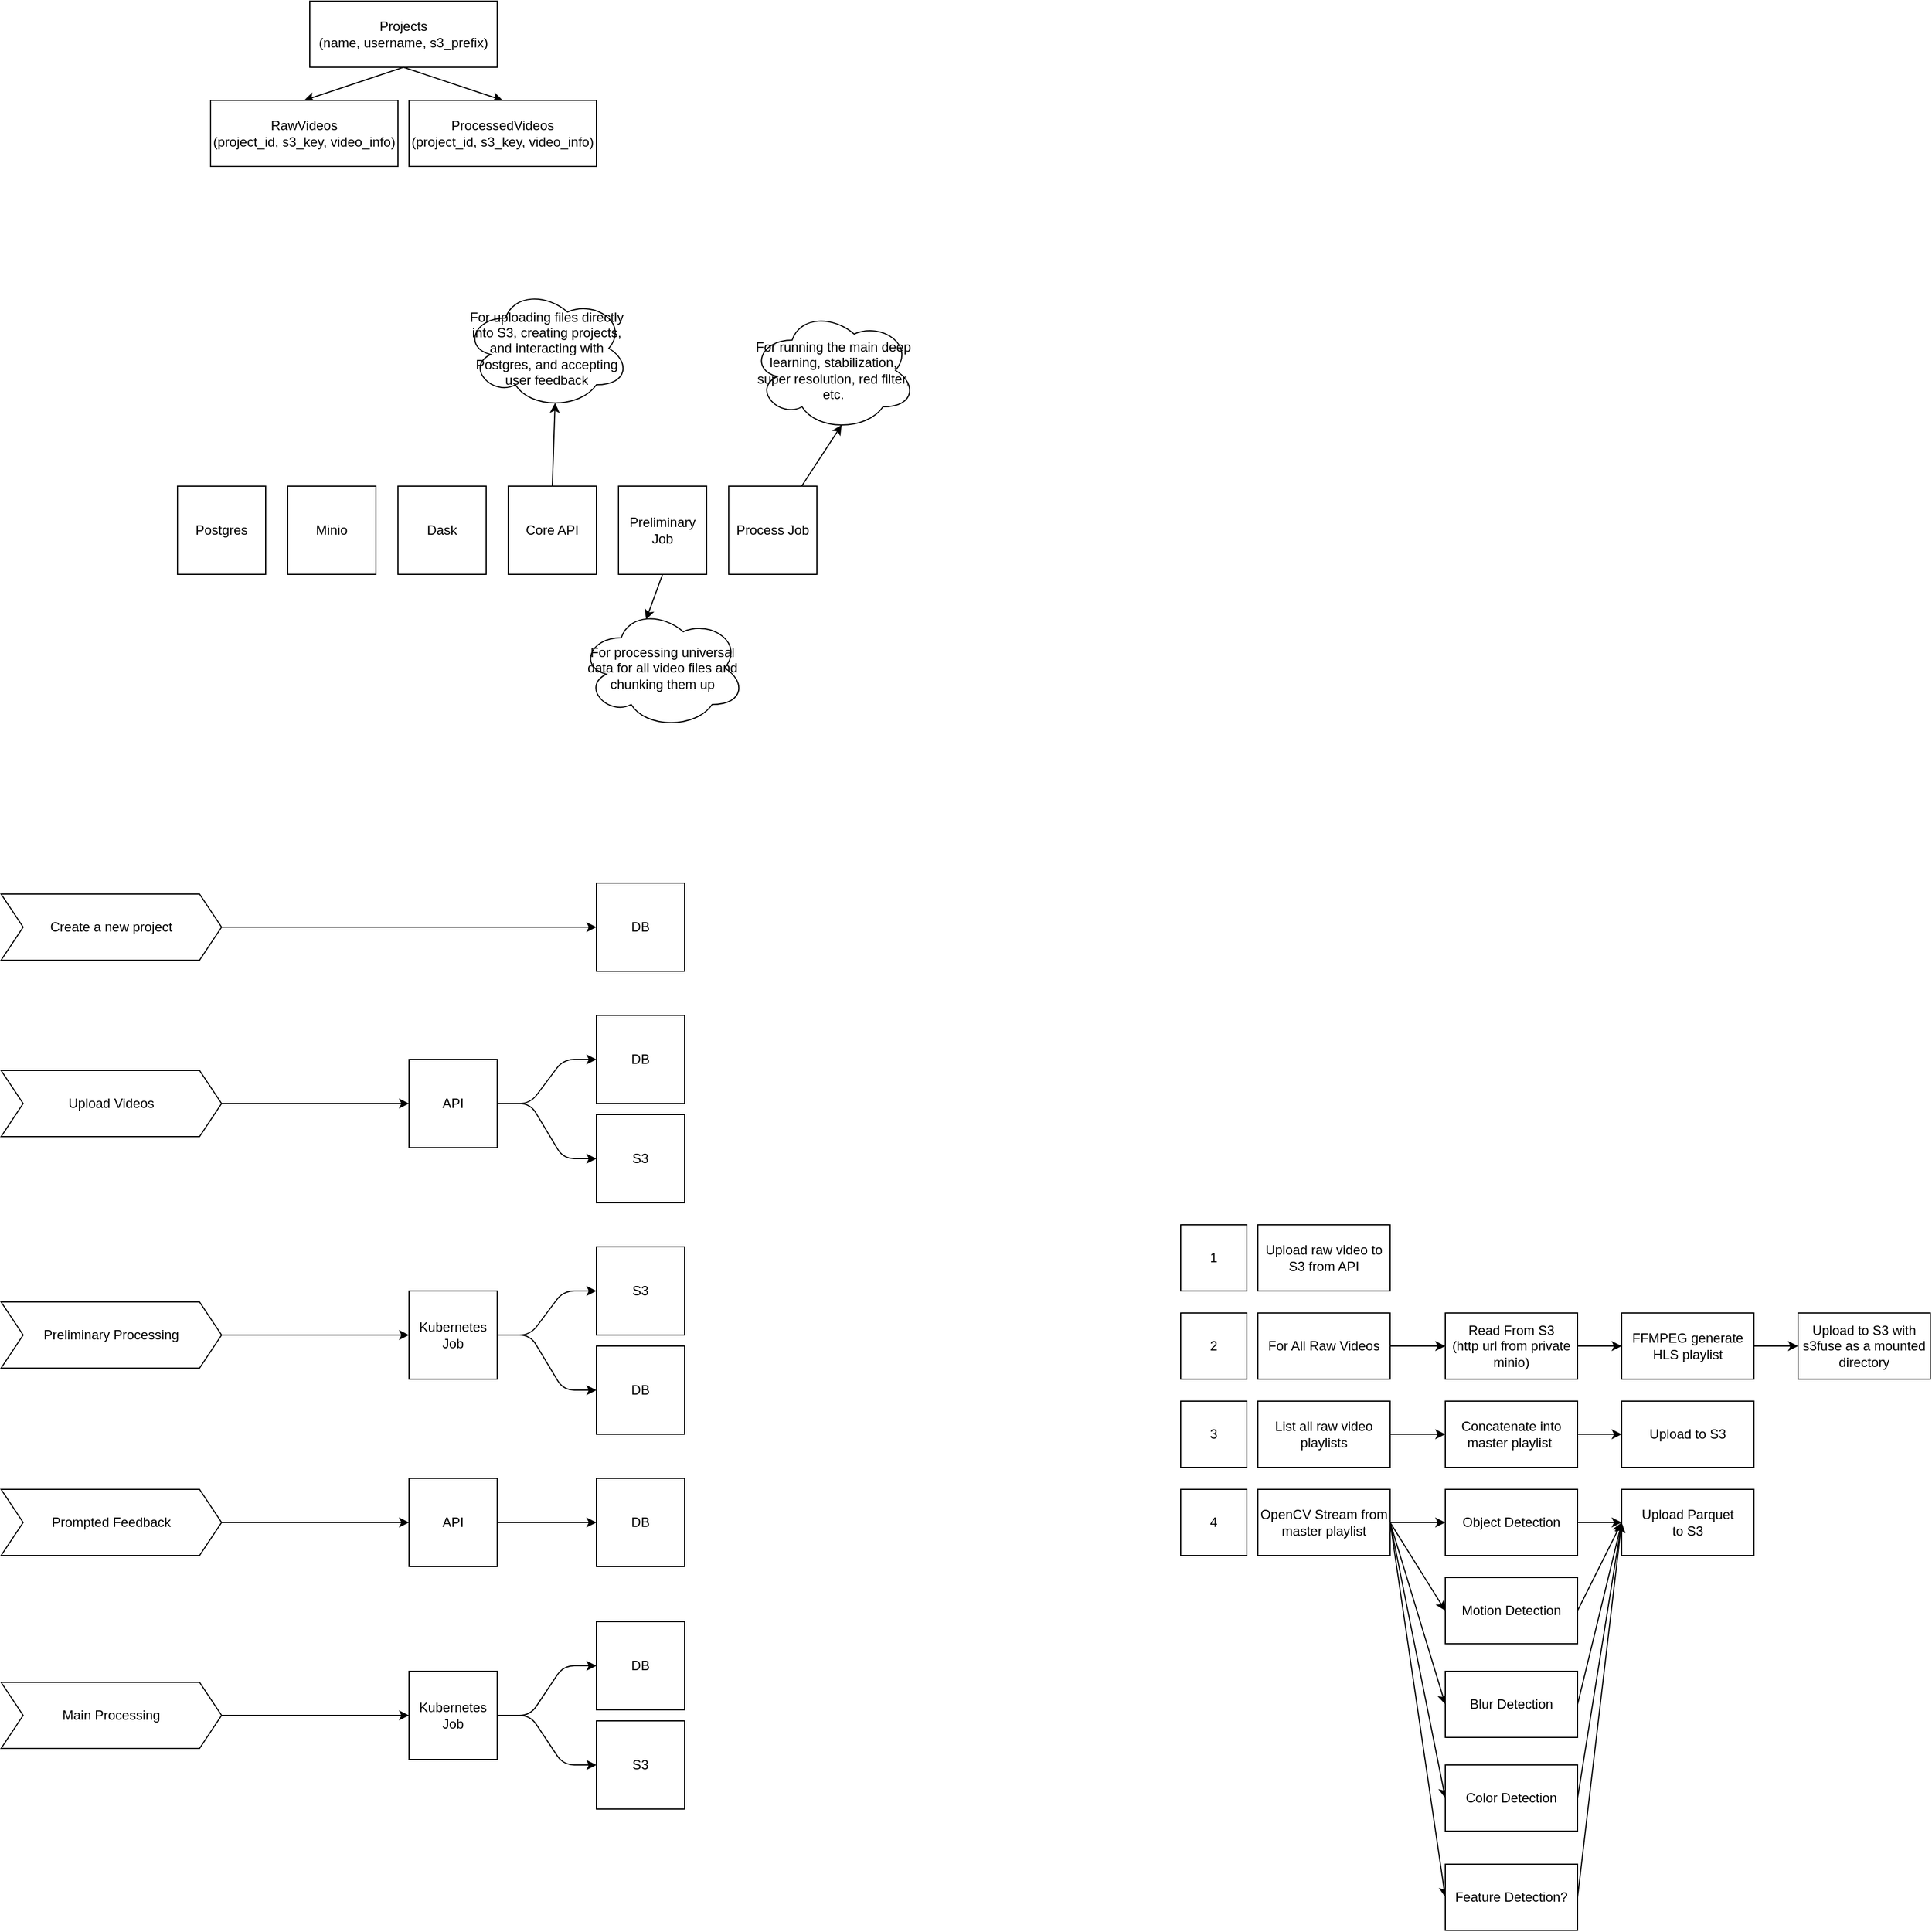 <mxfile>
    <diagram id="1yGvgjwOz3Qliac0_dTm" name="Page-1">
        <mxGraphModel dx="703" dy="1632" grid="1" gridSize="10" guides="1" tooltips="1" connect="1" arrows="1" fold="1" page="1" pageScale="1" pageWidth="850" pageHeight="1100" math="0" shadow="0">
            <root>
                <mxCell id="0"/>
                <mxCell id="1" parent="0"/>
                <mxCell id="9" style="edgeStyle=entityRelationEdgeStyle;html=1;exitX=1;exitY=0.5;exitDx=0;exitDy=0;entryX=0;entryY=0.5;entryDx=0;entryDy=0;" parent="1" source="3" target="11" edge="1">
                    <mxGeometry relative="1" as="geometry">
                        <mxPoint x="400" y="170" as="targetPoint"/>
                    </mxGeometry>
                </mxCell>
                <mxCell id="3" value="Upload Videos" style="shape=step;perimeter=stepPerimeter;whiteSpace=wrap;html=1;fixedSize=1;" parent="1" vertex="1">
                    <mxGeometry x="30" y="90" width="200" height="60" as="geometry"/>
                </mxCell>
                <mxCell id="7" style="edgeStyle=entityRelationEdgeStyle;html=1;exitX=1;exitY=0.5;exitDx=0;exitDy=0;entryX=0;entryY=0.5;entryDx=0;entryDy=0;" parent="1" source="4" target="5" edge="1">
                    <mxGeometry relative="1" as="geometry"/>
                </mxCell>
                <mxCell id="4" value="Create a new project" style="shape=step;perimeter=stepPerimeter;whiteSpace=wrap;html=1;fixedSize=1;" parent="1" vertex="1">
                    <mxGeometry x="30" y="-70" width="200" height="60" as="geometry"/>
                </mxCell>
                <mxCell id="5" value="DB" style="whiteSpace=wrap;html=1;aspect=fixed;" parent="1" vertex="1">
                    <mxGeometry x="570" y="-80" width="80" height="80" as="geometry"/>
                </mxCell>
                <mxCell id="10" value="S3" style="whiteSpace=wrap;html=1;aspect=fixed;" parent="1" vertex="1">
                    <mxGeometry x="570" y="130" width="80" height="80" as="geometry"/>
                </mxCell>
                <mxCell id="12" style="edgeStyle=entityRelationEdgeStyle;html=1;exitX=1;exitY=0.5;exitDx=0;exitDy=0;entryX=0;entryY=0.5;entryDx=0;entryDy=0;" parent="1" source="11" target="10" edge="1">
                    <mxGeometry relative="1" as="geometry"/>
                </mxCell>
                <mxCell id="22" style="edgeStyle=entityRelationEdgeStyle;html=1;exitX=1;exitY=0.5;exitDx=0;exitDy=0;entryX=0;entryY=0.5;entryDx=0;entryDy=0;" parent="1" source="11" target="21" edge="1">
                    <mxGeometry relative="1" as="geometry"/>
                </mxCell>
                <mxCell id="11" value="API" style="whiteSpace=wrap;html=1;aspect=fixed;" parent="1" vertex="1">
                    <mxGeometry x="400" y="80" width="80" height="80" as="geometry"/>
                </mxCell>
                <mxCell id="17" style="edgeStyle=entityRelationEdgeStyle;html=1;exitX=1;exitY=0.5;exitDx=0;exitDy=0;entryX=0;entryY=0.5;entryDx=0;entryDy=0;" parent="1" target="15" edge="1">
                    <mxGeometry relative="1" as="geometry">
                        <mxPoint x="230" y="330" as="sourcePoint"/>
                    </mxGeometry>
                </mxCell>
                <mxCell id="13" value="Preliminary Processing" style="shape=step;perimeter=stepPerimeter;whiteSpace=wrap;html=1;fixedSize=1;" parent="1" vertex="1">
                    <mxGeometry x="30" y="300" width="200" height="60" as="geometry"/>
                </mxCell>
                <mxCell id="14" value="S3" style="whiteSpace=wrap;html=1;aspect=fixed;" parent="1" vertex="1">
                    <mxGeometry x="570" y="250" width="80" height="80" as="geometry"/>
                </mxCell>
                <mxCell id="16" style="edgeStyle=entityRelationEdgeStyle;html=1;exitX=1;exitY=0.5;exitDx=0;exitDy=0;entryX=0;entryY=0.5;entryDx=0;entryDy=0;" parent="1" source="15" target="14" edge="1">
                    <mxGeometry relative="1" as="geometry"/>
                </mxCell>
                <mxCell id="20" style="edgeStyle=entityRelationEdgeStyle;html=1;exitX=1;exitY=0.5;exitDx=0;exitDy=0;entryX=0;entryY=0.5;entryDx=0;entryDy=0;" parent="1" source="15" target="19" edge="1">
                    <mxGeometry relative="1" as="geometry"/>
                </mxCell>
                <mxCell id="15" value="Kubernetes Job" style="whiteSpace=wrap;html=1;aspect=fixed;" parent="1" vertex="1">
                    <mxGeometry x="400" y="290" width="80" height="80" as="geometry"/>
                </mxCell>
                <mxCell id="19" value="DB" style="whiteSpace=wrap;html=1;aspect=fixed;" parent="1" vertex="1">
                    <mxGeometry x="570" y="340" width="80" height="80" as="geometry"/>
                </mxCell>
                <mxCell id="21" value="DB" style="whiteSpace=wrap;html=1;aspect=fixed;" parent="1" vertex="1">
                    <mxGeometry x="570" y="40" width="80" height="80" as="geometry"/>
                </mxCell>
                <mxCell id="25" style="edgeStyle=entityRelationEdgeStyle;html=1;exitX=1;exitY=0.5;exitDx=0;exitDy=0;entryX=0;entryY=0.5;entryDx=0;entryDy=0;" parent="1" source="23" target="24" edge="1">
                    <mxGeometry relative="1" as="geometry"/>
                </mxCell>
                <mxCell id="23" value="Prompted Feedback" style="shape=step;perimeter=stepPerimeter;whiteSpace=wrap;html=1;fixedSize=1;" parent="1" vertex="1">
                    <mxGeometry x="30" y="470" width="200" height="60" as="geometry"/>
                </mxCell>
                <mxCell id="27" style="edgeStyle=entityRelationEdgeStyle;html=1;exitX=1;exitY=0.5;exitDx=0;exitDy=0;entryX=0;entryY=0.5;entryDx=0;entryDy=0;" parent="1" source="24" target="26" edge="1">
                    <mxGeometry relative="1" as="geometry"/>
                </mxCell>
                <mxCell id="24" value="API" style="whiteSpace=wrap;html=1;aspect=fixed;" parent="1" vertex="1">
                    <mxGeometry x="400" y="460" width="80" height="80" as="geometry"/>
                </mxCell>
                <mxCell id="26" value="DB" style="whiteSpace=wrap;html=1;aspect=fixed;" parent="1" vertex="1">
                    <mxGeometry x="570" y="460" width="80" height="80" as="geometry"/>
                </mxCell>
                <mxCell id="30" style="edgeStyle=entityRelationEdgeStyle;html=1;exitX=1;exitY=0.5;exitDx=0;exitDy=0;entryX=0;entryY=0.5;entryDx=0;entryDy=0;" parent="1" source="28" target="29" edge="1">
                    <mxGeometry relative="1" as="geometry"/>
                </mxCell>
                <mxCell id="28" value="Main Processing" style="shape=step;perimeter=stepPerimeter;whiteSpace=wrap;html=1;fixedSize=1;" parent="1" vertex="1">
                    <mxGeometry x="30" y="645" width="200" height="60" as="geometry"/>
                </mxCell>
                <mxCell id="33" style="edgeStyle=entityRelationEdgeStyle;html=1;exitX=1;exitY=0.5;exitDx=0;exitDy=0;entryX=0;entryY=0.5;entryDx=0;entryDy=0;" parent="1" source="29" target="31" edge="1">
                    <mxGeometry relative="1" as="geometry"/>
                </mxCell>
                <mxCell id="34" style="edgeStyle=entityRelationEdgeStyle;html=1;exitX=1;exitY=0.5;exitDx=0;exitDy=0;entryX=0;entryY=0.5;entryDx=0;entryDy=0;" parent="1" source="29" target="32" edge="1">
                    <mxGeometry relative="1" as="geometry"/>
                </mxCell>
                <mxCell id="29" value="Kubernetes Job" style="whiteSpace=wrap;html=1;aspect=fixed;" parent="1" vertex="1">
                    <mxGeometry x="400" y="635" width="80" height="80" as="geometry"/>
                </mxCell>
                <mxCell id="31" value="DB" style="whiteSpace=wrap;html=1;aspect=fixed;" parent="1" vertex="1">
                    <mxGeometry x="570" y="590" width="80" height="80" as="geometry"/>
                </mxCell>
                <mxCell id="32" value="S3" style="whiteSpace=wrap;html=1;aspect=fixed;" parent="1" vertex="1">
                    <mxGeometry x="570" y="680" width="80" height="80" as="geometry"/>
                </mxCell>
                <mxCell id="38" value="Upload raw video to S3 from API" style="rounded=0;whiteSpace=wrap;html=1;" parent="1" vertex="1">
                    <mxGeometry x="1170" y="230" width="120" height="60" as="geometry"/>
                </mxCell>
                <mxCell id="43" style="edgeStyle=none;html=1;exitX=1;exitY=0.5;exitDx=0;exitDy=0;entryX=0;entryY=0.5;entryDx=0;entryDy=0;" parent="1" edge="1">
                    <mxGeometry relative="1" as="geometry">
                        <mxPoint x="1530" y="160" as="sourcePoint"/>
                    </mxGeometry>
                </mxCell>
                <mxCell id="62" style="edgeStyle=none;html=1;exitX=1;exitY=0.5;exitDx=0;exitDy=0;entryX=0;entryY=0.5;entryDx=0;entryDy=0;" parent="1" source="55" target="59" edge="1">
                    <mxGeometry relative="1" as="geometry"/>
                </mxCell>
                <mxCell id="63" style="edgeStyle=none;html=1;exitX=1;exitY=0.5;exitDx=0;exitDy=0;entryX=0;entryY=0.5;entryDx=0;entryDy=0;" parent="1" source="55" target="60" edge="1">
                    <mxGeometry relative="1" as="geometry"/>
                </mxCell>
                <mxCell id="64" style="edgeStyle=none;html=1;exitX=1;exitY=0.5;exitDx=0;exitDy=0;entryX=0;entryY=0.5;entryDx=0;entryDy=0;" parent="1" source="55" target="61" edge="1">
                    <mxGeometry relative="1" as="geometry"/>
                </mxCell>
                <mxCell id="134" style="html=1;exitX=1;exitY=0.5;exitDx=0;exitDy=0;entryX=0;entryY=0.5;entryDx=0;entryDy=0;" parent="1" source="55" target="133" edge="1">
                    <mxGeometry relative="1" as="geometry"/>
                </mxCell>
                <mxCell id="137" style="edgeStyle=none;html=1;exitX=1;exitY=0.5;exitDx=0;exitDy=0;entryX=0;entryY=0.5;entryDx=0;entryDy=0;" parent="1" source="55" target="136" edge="1">
                    <mxGeometry relative="1" as="geometry"/>
                </mxCell>
                <mxCell id="55" value="OpenCV Stream from master playlist" style="rounded=0;whiteSpace=wrap;html=1;" parent="1" vertex="1">
                    <mxGeometry x="1170" y="470" width="120" height="60" as="geometry"/>
                </mxCell>
                <mxCell id="66" style="edgeStyle=none;html=1;exitX=1;exitY=0.5;exitDx=0;exitDy=0;entryX=0;entryY=0.5;entryDx=0;entryDy=0;" parent="1" source="59" target="65" edge="1">
                    <mxGeometry relative="1" as="geometry"/>
                </mxCell>
                <mxCell id="59" value="Object Detection" style="rounded=0;whiteSpace=wrap;html=1;" parent="1" vertex="1">
                    <mxGeometry x="1340" y="470" width="120" height="60" as="geometry"/>
                </mxCell>
                <mxCell id="67" style="edgeStyle=none;html=1;exitX=1;exitY=0.5;exitDx=0;exitDy=0;entryX=0;entryY=0.5;entryDx=0;entryDy=0;" parent="1" source="60" target="65" edge="1">
                    <mxGeometry relative="1" as="geometry"/>
                </mxCell>
                <mxCell id="60" value="Motion Detection" style="rounded=0;whiteSpace=wrap;html=1;" parent="1" vertex="1">
                    <mxGeometry x="1340" y="550" width="120" height="60" as="geometry"/>
                </mxCell>
                <mxCell id="68" style="edgeStyle=none;html=1;exitX=1;exitY=0.5;exitDx=0;exitDy=0;entryX=0;entryY=0.5;entryDx=0;entryDy=0;" parent="1" source="61" target="65" edge="1">
                    <mxGeometry relative="1" as="geometry"/>
                </mxCell>
                <mxCell id="61" value="Blur Detection" style="rounded=0;whiteSpace=wrap;html=1;" parent="1" vertex="1">
                    <mxGeometry x="1340" y="635" width="120" height="60" as="geometry"/>
                </mxCell>
                <mxCell id="65" value="Upload Parquet &lt;br&gt;to S3" style="rounded=0;whiteSpace=wrap;html=1;" parent="1" vertex="1">
                    <mxGeometry x="1500" y="470" width="120" height="60" as="geometry"/>
                </mxCell>
                <mxCell id="69" value="Postgres" style="whiteSpace=wrap;html=1;aspect=fixed;" parent="1" vertex="1">
                    <mxGeometry x="190" y="-440" width="80" height="80" as="geometry"/>
                </mxCell>
                <mxCell id="70" value="Minio" style="whiteSpace=wrap;html=1;aspect=fixed;" parent="1" vertex="1">
                    <mxGeometry x="290" y="-440" width="80" height="80" as="geometry"/>
                </mxCell>
                <mxCell id="71" value="Dask" style="whiteSpace=wrap;html=1;aspect=fixed;" parent="1" vertex="1">
                    <mxGeometry x="390" y="-440" width="80" height="80" as="geometry"/>
                </mxCell>
                <mxCell id="91" style="edgeStyle=none;html=1;exitX=0.5;exitY=1;exitDx=0;exitDy=0;entryX=0.4;entryY=0.1;entryDx=0;entryDy=0;entryPerimeter=0;" parent="1" source="73" target="78" edge="1">
                    <mxGeometry relative="1" as="geometry"/>
                </mxCell>
                <mxCell id="73" value="Preliminary Job" style="whiteSpace=wrap;html=1;aspect=fixed;" parent="1" vertex="1">
                    <mxGeometry x="590" y="-440" width="80" height="80" as="geometry"/>
                </mxCell>
                <mxCell id="90" style="edgeStyle=none;html=1;entryX=0.55;entryY=0.95;entryDx=0;entryDy=0;entryPerimeter=0;" parent="1" source="74" target="88" edge="1">
                    <mxGeometry relative="1" as="geometry"/>
                </mxCell>
                <mxCell id="74" value="Process Job" style="whiteSpace=wrap;html=1;aspect=fixed;" parent="1" vertex="1">
                    <mxGeometry x="690" y="-440" width="80" height="80" as="geometry"/>
                </mxCell>
                <mxCell id="87" style="edgeStyle=none;html=1;exitX=0;exitY=0.5;exitDx=0;exitDy=0;entryX=0.55;entryY=0.95;entryDx=0;entryDy=0;entryPerimeter=0;" parent="1" source="75" target="76" edge="1">
                    <mxGeometry relative="1" as="geometry"/>
                </mxCell>
                <mxCell id="75" value="Core API" style="whiteSpace=wrap;html=1;aspect=fixed;direction=south;" parent="1" vertex="1">
                    <mxGeometry x="490" y="-440" width="80" height="80" as="geometry"/>
                </mxCell>
                <mxCell id="76" value="For uploading files directly into S3, creating projects, and interacting with Postgres, and accepting user feedback" style="ellipse;shape=cloud;whiteSpace=wrap;html=1;" parent="1" vertex="1">
                    <mxGeometry x="450" y="-620" width="150" height="110" as="geometry"/>
                </mxCell>
                <mxCell id="78" value="For processing universal data for all video files and chunking them up" style="ellipse;shape=cloud;whiteSpace=wrap;html=1;" parent="1" vertex="1">
                    <mxGeometry x="555" y="-330" width="150" height="110" as="geometry"/>
                </mxCell>
                <mxCell id="85" style="edgeStyle=none;html=1;exitX=1;exitY=0.5;exitDx=0;exitDy=0;entryX=0;entryY=0.5;entryDx=0;entryDy=0;" parent="1" edge="1">
                    <mxGeometry relative="1" as="geometry">
                        <mxPoint x="1920" y="140" as="sourcePoint"/>
                    </mxGeometry>
                </mxCell>
                <mxCell id="88" value="For running the main deep learning, stabilization, super resolution, red filter, etc." style="ellipse;shape=cloud;whiteSpace=wrap;html=1;" parent="1" vertex="1">
                    <mxGeometry x="710" y="-600" width="150" height="110" as="geometry"/>
                </mxCell>
                <mxCell id="102" style="edgeStyle=none;html=1;exitX=0.5;exitY=1;exitDx=0;exitDy=0;entryX=0.5;entryY=0;entryDx=0;entryDy=0;" parent="1" source="100" target="101" edge="1">
                    <mxGeometry relative="1" as="geometry"/>
                </mxCell>
                <mxCell id="104" style="edgeStyle=none;html=1;exitX=0.5;exitY=1;exitDx=0;exitDy=0;entryX=0.5;entryY=0;entryDx=0;entryDy=0;" parent="1" source="100" target="103" edge="1">
                    <mxGeometry relative="1" as="geometry"/>
                </mxCell>
                <mxCell id="100" value="Projects&lt;br&gt;(name, username, s3_prefix)" style="rounded=0;whiteSpace=wrap;html=1;" parent="1" vertex="1">
                    <mxGeometry x="310" y="-880" width="170" height="60" as="geometry"/>
                </mxCell>
                <mxCell id="101" value="RawVideos&lt;br&gt;(project_id, s3_key, video_info)" style="rounded=0;whiteSpace=wrap;html=1;" parent="1" vertex="1">
                    <mxGeometry x="220" y="-790" width="170" height="60" as="geometry"/>
                </mxCell>
                <mxCell id="103" value="ProcessedVideos&lt;br&gt;(project_id, s3_key, video_info)" style="rounded=0;whiteSpace=wrap;html=1;" parent="1" vertex="1">
                    <mxGeometry x="400" y="-790" width="170" height="60" as="geometry"/>
                </mxCell>
                <mxCell id="113" style="edgeStyle=none;html=1;exitX=1;exitY=0.5;exitDx=0;exitDy=0;entryX=0;entryY=0.5;entryDx=0;entryDy=0;" parent="1" source="111" target="112" edge="1">
                    <mxGeometry relative="1" as="geometry"/>
                </mxCell>
                <mxCell id="111" value="Read From S3&lt;br&gt;(http url from private minio)" style="rounded=0;whiteSpace=wrap;html=1;" parent="1" vertex="1">
                    <mxGeometry x="1340" y="310" width="120" height="60" as="geometry"/>
                </mxCell>
                <mxCell id="115" style="edgeStyle=none;html=1;exitX=1;exitY=0.5;exitDx=0;exitDy=0;entryX=0;entryY=0.5;entryDx=0;entryDy=0;" parent="1" source="112" target="116" edge="1">
                    <mxGeometry relative="1" as="geometry">
                        <mxPoint x="1655" y="340" as="targetPoint"/>
                    </mxGeometry>
                </mxCell>
                <mxCell id="112" value="FFMPEG generate HLS playlist" style="rounded=0;whiteSpace=wrap;html=1;" parent="1" vertex="1">
                    <mxGeometry x="1500" y="310" width="120" height="60" as="geometry"/>
                </mxCell>
                <mxCell id="116" value="Upload to S3 with s3fuse as a mounted directory" style="rounded=0;whiteSpace=wrap;html=1;" parent="1" vertex="1">
                    <mxGeometry x="1660" y="310" width="120" height="60" as="geometry"/>
                </mxCell>
                <mxCell id="119" style="edgeStyle=none;html=1;exitX=1;exitY=0.5;exitDx=0;exitDy=0;entryX=0;entryY=0.5;entryDx=0;entryDy=0;" parent="1" source="118" target="111" edge="1">
                    <mxGeometry relative="1" as="geometry"/>
                </mxCell>
                <mxCell id="118" value="For All Raw Videos" style="rounded=0;whiteSpace=wrap;html=1;" parent="1" vertex="1">
                    <mxGeometry x="1170" y="310" width="120" height="60" as="geometry"/>
                </mxCell>
                <mxCell id="123" style="edgeStyle=none;html=1;exitX=1;exitY=0.5;exitDx=0;exitDy=0;entryX=0;entryY=0.5;entryDx=0;entryDy=0;" parent="1" source="120" target="122" edge="1">
                    <mxGeometry relative="1" as="geometry"/>
                </mxCell>
                <mxCell id="120" value="List all raw video playlists" style="rounded=0;whiteSpace=wrap;html=1;" parent="1" vertex="1">
                    <mxGeometry x="1170" y="390" width="120" height="60" as="geometry"/>
                </mxCell>
                <mxCell id="125" style="edgeStyle=none;html=1;exitX=1;exitY=0.5;exitDx=0;exitDy=0;entryX=0;entryY=0.5;entryDx=0;entryDy=0;" parent="1" source="122" target="126" edge="1">
                    <mxGeometry relative="1" as="geometry">
                        <mxPoint x="1500" y="420" as="targetPoint"/>
                    </mxGeometry>
                </mxCell>
                <mxCell id="122" value="Concatenate into master playlist&amp;nbsp;" style="rounded=0;whiteSpace=wrap;html=1;" parent="1" vertex="1">
                    <mxGeometry x="1340" y="390" width="120" height="60" as="geometry"/>
                </mxCell>
                <mxCell id="126" value="Upload to S3" style="rounded=0;whiteSpace=wrap;html=1;" parent="1" vertex="1">
                    <mxGeometry x="1500" y="390" width="120" height="60" as="geometry"/>
                </mxCell>
                <mxCell id="129" value="1" style="rounded=0;whiteSpace=wrap;html=1;" parent="1" vertex="1">
                    <mxGeometry x="1100" y="230" width="60" height="60" as="geometry"/>
                </mxCell>
                <mxCell id="130" value="2" style="rounded=0;whiteSpace=wrap;html=1;" parent="1" vertex="1">
                    <mxGeometry x="1100" y="310" width="60" height="60" as="geometry"/>
                </mxCell>
                <mxCell id="131" value="3" style="rounded=0;whiteSpace=wrap;html=1;" parent="1" vertex="1">
                    <mxGeometry x="1100" y="390" width="60" height="60" as="geometry"/>
                </mxCell>
                <mxCell id="132" value="4" style="rounded=0;whiteSpace=wrap;html=1;" parent="1" vertex="1">
                    <mxGeometry x="1100" y="470" width="60" height="60" as="geometry"/>
                </mxCell>
                <mxCell id="135" style="edgeStyle=none;html=1;exitX=1;exitY=0.5;exitDx=0;exitDy=0;entryX=0;entryY=0.5;entryDx=0;entryDy=0;" parent="1" source="133" target="65" edge="1">
                    <mxGeometry relative="1" as="geometry"/>
                </mxCell>
                <mxCell id="133" value="Color Detection" style="rounded=0;whiteSpace=wrap;html=1;" parent="1" vertex="1">
                    <mxGeometry x="1340" y="720" width="120" height="60" as="geometry"/>
                </mxCell>
                <mxCell id="138" style="edgeStyle=none;html=1;exitX=1;exitY=0.5;exitDx=0;exitDy=0;" parent="1" source="136" edge="1">
                    <mxGeometry relative="1" as="geometry">
                        <mxPoint x="1500" y="500" as="targetPoint"/>
                    </mxGeometry>
                </mxCell>
                <mxCell id="136" value="Feature Detection?" style="rounded=0;whiteSpace=wrap;html=1;" parent="1" vertex="1">
                    <mxGeometry x="1340" y="810" width="120" height="60" as="geometry"/>
                </mxCell>
            </root>
        </mxGraphModel>
    </diagram>
</mxfile>